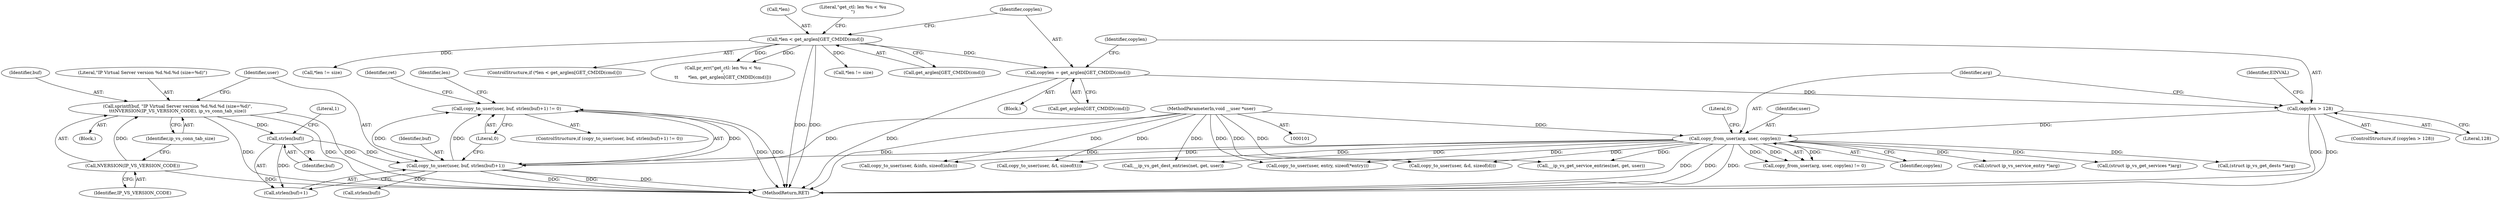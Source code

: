 digraph "0_linux_2d8a041b7bfe1097af21441cb77d6af95f4f4680@API" {
"1000324" [label="(Call,copy_to_user(user, buf, strlen(buf)+1) != 0)"];
"1000325" [label="(Call,copy_to_user(user, buf, strlen(buf)+1))"];
"1000179" [label="(Call,copy_from_user(arg, user, copylen))"];
"1000104" [label="(MethodParameterIn,void __user *user)"];
"1000171" [label="(Call,copylen > 128)"];
"1000164" [label="(Call,copylen = get_arglen[GET_CMDID(cmd)])"];
"1000145" [label="(Call,*len < get_arglen[GET_CMDID(cmd)])"];
"1000329" [label="(Call,strlen(buf))"];
"1000317" [label="(Call,sprintf(buf, \"IP Virtual Server version %d.%d.%d (size=%d)\",\n\t\t\tNVERSION(IP_VS_VERSION_CODE), ip_vs_conn_tab_size))"];
"1000320" [label="(Call,NVERSION(IP_VS_VERSION_CODE))"];
"1000104" [label="(MethodParameterIn,void __user *user)"];
"1000153" [label="(Call,pr_err(\"get_ctl: len %u < %u\n\",\n\t\t       *len, get_arglen[GET_CMDID(cmd)]))"];
"1000322" [label="(Identifier,ip_vs_conn_tab_size)"];
"1000318" [label="(Identifier,buf)"];
"1000330" [label="(Identifier,buf)"];
"1000476" [label="(Call,copy_to_user(user, entry, sizeof(*entry)))"];
"1000343" [label="(Call,strlen(buf))"];
"1000179" [label="(Call,copy_from_user(arg, user, copylen))"];
"1000148" [label="(Call,get_arglen[GET_CMDID(cmd)])"];
"1000172" [label="(Identifier,copylen)"];
"1000329" [label="(Call,strlen(buf))"];
"1000183" [label="(Literal,0)"];
"1000552" [label="(Call,copy_to_user(user, &t, sizeof(t)))"];
"1000317" [label="(Call,sprintf(buf, \"IP Virtual Server version %d.%d.%d (size=%d)\",\n\t\t\tNVERSION(IP_VS_VERSION_CODE), ip_vs_conn_tab_size))"];
"1000319" [label="(Literal,\"IP Virtual Server version %d.%d.%d (size=%d)\")"];
"1000326" [label="(Identifier,user)"];
"1000178" [label="(Call,copy_from_user(arg, user, copylen) != 0)"];
"1000145" [label="(Call,*len < get_arglen[GET_CMDID(cmd)])"];
"1000335" [label="(Identifier,ret)"];
"1000106" [label="(Block,)"];
"1000146" [label="(Call,*len)"];
"1000180" [label="(Identifier,arg)"];
"1000164" [label="(Call,copylen = get_arglen[GET_CMDID(cmd)])"];
"1000324" [label="(Call,copy_to_user(user, buf, strlen(buf)+1) != 0)"];
"1000171" [label="(Call,copylen > 128)"];
"1000325" [label="(Call,copy_to_user(user, buf, strlen(buf)+1))"];
"1000532" [label="(Call,__ip_vs_get_dest_entries(net, get, user))"];
"1000515" [label="(Call,*len != size)"];
"1000176" [label="(Identifier,EINVAL)"];
"1000575" [label="(MethodReturn,RET)"];
"1000286" [label="(Call,copy_to_user(user, &d, sizeof(d)))"];
"1000420" [label="(Call,__ip_vs_get_service_entries(net, get, user))"];
"1000323" [label="(ControlStructure,if (copy_to_user(user, buf, strlen(buf)+1) != 0))"];
"1000181" [label="(Identifier,user)"];
"1000403" [label="(Call,*len != size)"];
"1000369" [label="(Call,copy_to_user(user, &info, sizeof(info)))"];
"1000144" [label="(ControlStructure,if (*len < get_arglen[GET_CMDID(cmd)]))"];
"1000315" [label="(Block,)"];
"1000321" [label="(Identifier,IP_VS_VERSION_CODE)"];
"1000154" [label="(Literal,\"get_ctl: len %u < %u\n\")"];
"1000182" [label="(Identifier,copylen)"];
"1000320" [label="(Call,NVERSION(IP_VS_VERSION_CODE))"];
"1000166" [label="(Call,get_arglen[GET_CMDID(cmd)])"];
"1000432" [label="(Call,(struct ip_vs_service_entry *)arg)"];
"1000387" [label="(Call,(struct ip_vs_get_services *)arg)"];
"1000341" [label="(Identifier,len)"];
"1000328" [label="(Call,strlen(buf)+1)"];
"1000165" [label="(Identifier,copylen)"];
"1000327" [label="(Identifier,buf)"];
"1000170" [label="(ControlStructure,if (copylen > 128))"];
"1000173" [label="(Literal,128)"];
"1000331" [label="(Literal,1)"];
"1000332" [label="(Literal,0)"];
"1000499" [label="(Call,(struct ip_vs_get_dests *)arg)"];
"1000324" -> "1000323"  [label="AST: "];
"1000324" -> "1000332"  [label="CFG: "];
"1000325" -> "1000324"  [label="AST: "];
"1000332" -> "1000324"  [label="AST: "];
"1000335" -> "1000324"  [label="CFG: "];
"1000341" -> "1000324"  [label="CFG: "];
"1000324" -> "1000575"  [label="DDG: "];
"1000324" -> "1000575"  [label="DDG: "];
"1000325" -> "1000324"  [label="DDG: "];
"1000325" -> "1000324"  [label="DDG: "];
"1000325" -> "1000324"  [label="DDG: "];
"1000325" -> "1000328"  [label="CFG: "];
"1000326" -> "1000325"  [label="AST: "];
"1000327" -> "1000325"  [label="AST: "];
"1000328" -> "1000325"  [label="AST: "];
"1000332" -> "1000325"  [label="CFG: "];
"1000325" -> "1000575"  [label="DDG: "];
"1000325" -> "1000575"  [label="DDG: "];
"1000325" -> "1000575"  [label="DDG: "];
"1000179" -> "1000325"  [label="DDG: "];
"1000104" -> "1000325"  [label="DDG: "];
"1000329" -> "1000325"  [label="DDG: "];
"1000325" -> "1000343"  [label="DDG: "];
"1000179" -> "1000178"  [label="AST: "];
"1000179" -> "1000182"  [label="CFG: "];
"1000180" -> "1000179"  [label="AST: "];
"1000181" -> "1000179"  [label="AST: "];
"1000182" -> "1000179"  [label="AST: "];
"1000183" -> "1000179"  [label="CFG: "];
"1000179" -> "1000575"  [label="DDG: "];
"1000179" -> "1000575"  [label="DDG: "];
"1000179" -> "1000575"  [label="DDG: "];
"1000179" -> "1000178"  [label="DDG: "];
"1000179" -> "1000178"  [label="DDG: "];
"1000179" -> "1000178"  [label="DDG: "];
"1000104" -> "1000179"  [label="DDG: "];
"1000171" -> "1000179"  [label="DDG: "];
"1000179" -> "1000286"  [label="DDG: "];
"1000179" -> "1000369"  [label="DDG: "];
"1000179" -> "1000387"  [label="DDG: "];
"1000179" -> "1000420"  [label="DDG: "];
"1000179" -> "1000432"  [label="DDG: "];
"1000179" -> "1000476"  [label="DDG: "];
"1000179" -> "1000499"  [label="DDG: "];
"1000179" -> "1000532"  [label="DDG: "];
"1000179" -> "1000552"  [label="DDG: "];
"1000104" -> "1000101"  [label="AST: "];
"1000104" -> "1000575"  [label="DDG: "];
"1000104" -> "1000286"  [label="DDG: "];
"1000104" -> "1000369"  [label="DDG: "];
"1000104" -> "1000420"  [label="DDG: "];
"1000104" -> "1000476"  [label="DDG: "];
"1000104" -> "1000532"  [label="DDG: "];
"1000104" -> "1000552"  [label="DDG: "];
"1000171" -> "1000170"  [label="AST: "];
"1000171" -> "1000173"  [label="CFG: "];
"1000172" -> "1000171"  [label="AST: "];
"1000173" -> "1000171"  [label="AST: "];
"1000176" -> "1000171"  [label="CFG: "];
"1000180" -> "1000171"  [label="CFG: "];
"1000171" -> "1000575"  [label="DDG: "];
"1000171" -> "1000575"  [label="DDG: "];
"1000164" -> "1000171"  [label="DDG: "];
"1000164" -> "1000106"  [label="AST: "];
"1000164" -> "1000166"  [label="CFG: "];
"1000165" -> "1000164"  [label="AST: "];
"1000166" -> "1000164"  [label="AST: "];
"1000172" -> "1000164"  [label="CFG: "];
"1000164" -> "1000575"  [label="DDG: "];
"1000145" -> "1000164"  [label="DDG: "];
"1000145" -> "1000144"  [label="AST: "];
"1000145" -> "1000148"  [label="CFG: "];
"1000146" -> "1000145"  [label="AST: "];
"1000148" -> "1000145"  [label="AST: "];
"1000154" -> "1000145"  [label="CFG: "];
"1000165" -> "1000145"  [label="CFG: "];
"1000145" -> "1000575"  [label="DDG: "];
"1000145" -> "1000575"  [label="DDG: "];
"1000145" -> "1000153"  [label="DDG: "];
"1000145" -> "1000153"  [label="DDG: "];
"1000145" -> "1000403"  [label="DDG: "];
"1000145" -> "1000515"  [label="DDG: "];
"1000329" -> "1000328"  [label="AST: "];
"1000329" -> "1000330"  [label="CFG: "];
"1000330" -> "1000329"  [label="AST: "];
"1000331" -> "1000329"  [label="CFG: "];
"1000329" -> "1000328"  [label="DDG: "];
"1000317" -> "1000329"  [label="DDG: "];
"1000317" -> "1000315"  [label="AST: "];
"1000317" -> "1000322"  [label="CFG: "];
"1000318" -> "1000317"  [label="AST: "];
"1000319" -> "1000317"  [label="AST: "];
"1000320" -> "1000317"  [label="AST: "];
"1000322" -> "1000317"  [label="AST: "];
"1000326" -> "1000317"  [label="CFG: "];
"1000317" -> "1000575"  [label="DDG: "];
"1000317" -> "1000575"  [label="DDG: "];
"1000317" -> "1000575"  [label="DDG: "];
"1000320" -> "1000317"  [label="DDG: "];
"1000320" -> "1000321"  [label="CFG: "];
"1000321" -> "1000320"  [label="AST: "];
"1000322" -> "1000320"  [label="CFG: "];
"1000320" -> "1000575"  [label="DDG: "];
}
